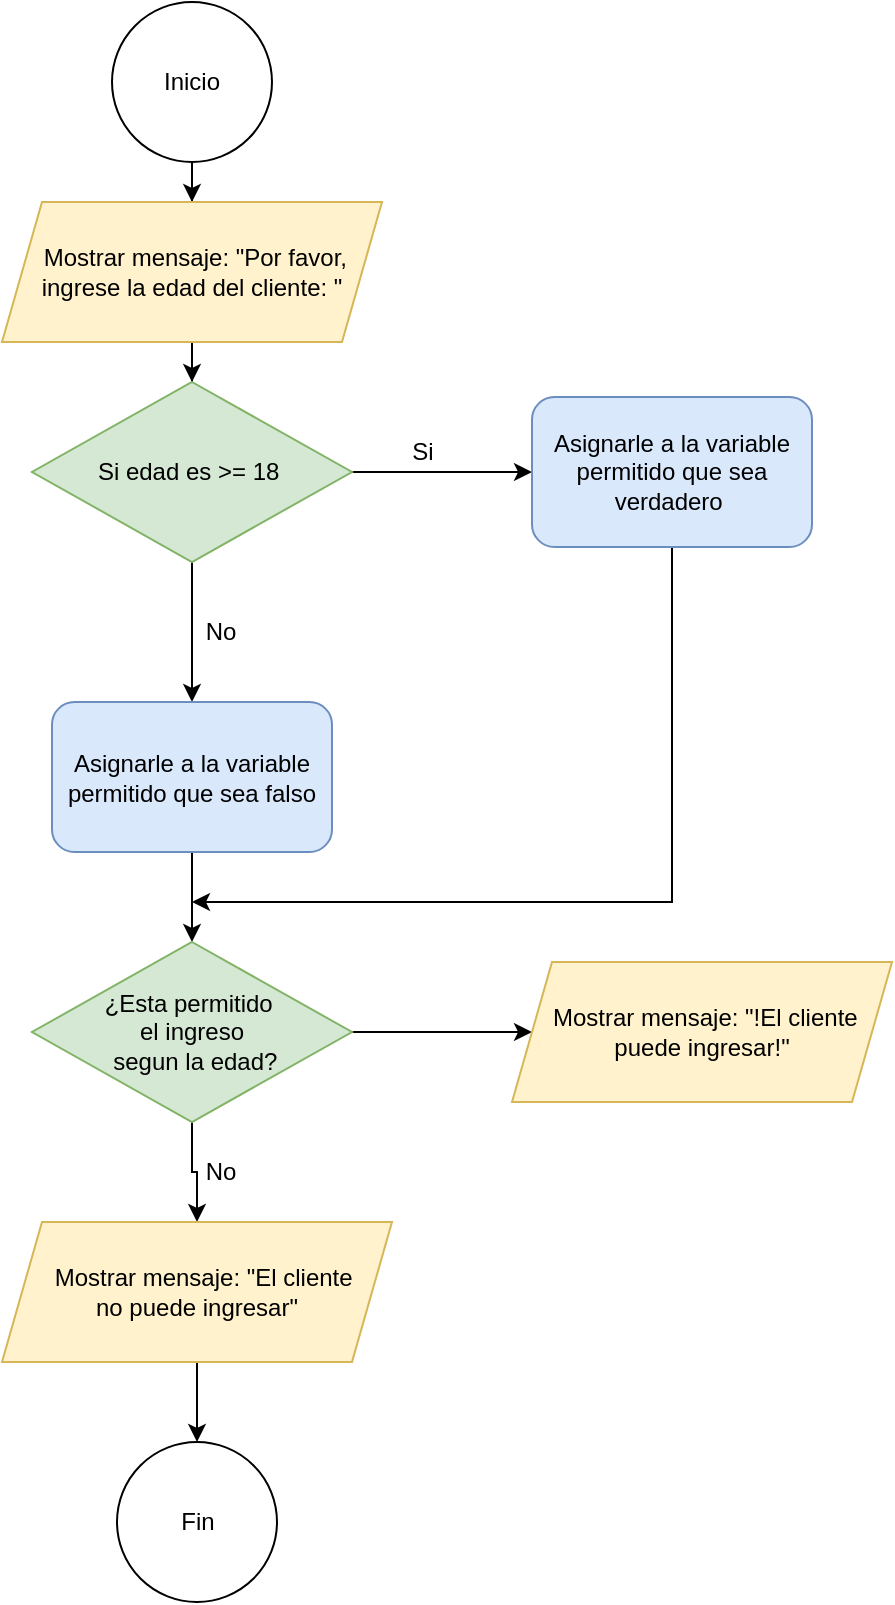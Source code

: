 <mxfile version="27.2.0">
  <diagram name="Page-1" id="JYoQeGoPa1u_azP70eeK">
    <mxGraphModel dx="1042" dy="562" grid="1" gridSize="10" guides="1" tooltips="1" connect="1" arrows="1" fold="1" page="1" pageScale="1" pageWidth="827" pageHeight="1169" math="0" shadow="0">
      <root>
        <mxCell id="0" />
        <mxCell id="1" parent="0" />
        <mxCell id="amPKpVd4kz60Tsj7FkYH-3" style="edgeStyle=orthogonalEdgeStyle;rounded=0;orthogonalLoop=1;jettySize=auto;html=1;entryX=0.5;entryY=0;entryDx=0;entryDy=0;" edge="1" parent="1" source="amPKpVd4kz60Tsj7FkYH-1" target="amPKpVd4kz60Tsj7FkYH-2">
          <mxGeometry relative="1" as="geometry" />
        </mxCell>
        <mxCell id="amPKpVd4kz60Tsj7FkYH-1" value="Inicio" style="ellipse;whiteSpace=wrap;html=1;aspect=fixed;" vertex="1" parent="1">
          <mxGeometry x="340" y="50" width="80" height="80" as="geometry" />
        </mxCell>
        <mxCell id="amPKpVd4kz60Tsj7FkYH-5" value="" style="edgeStyle=orthogonalEdgeStyle;rounded=0;orthogonalLoop=1;jettySize=auto;html=1;" edge="1" parent="1" source="amPKpVd4kz60Tsj7FkYH-2" target="amPKpVd4kz60Tsj7FkYH-4">
          <mxGeometry relative="1" as="geometry" />
        </mxCell>
        <mxCell id="amPKpVd4kz60Tsj7FkYH-2" value="&amp;nbsp;Mostrar mensaje: &quot;Por favor, ingrese la edad del cliente: &quot;" style="shape=parallelogram;perimeter=parallelogramPerimeter;whiteSpace=wrap;html=1;fixedSize=1;fillColor=#fff2cc;strokeColor=#d6b656;" vertex="1" parent="1">
          <mxGeometry x="285" y="150" width="190" height="70" as="geometry" />
        </mxCell>
        <mxCell id="amPKpVd4kz60Tsj7FkYH-7" value="" style="edgeStyle=orthogonalEdgeStyle;rounded=0;orthogonalLoop=1;jettySize=auto;html=1;" edge="1" parent="1" source="amPKpVd4kz60Tsj7FkYH-4" target="amPKpVd4kz60Tsj7FkYH-6">
          <mxGeometry relative="1" as="geometry" />
        </mxCell>
        <mxCell id="amPKpVd4kz60Tsj7FkYH-10" value="" style="edgeStyle=orthogonalEdgeStyle;rounded=0;orthogonalLoop=1;jettySize=auto;html=1;" edge="1" parent="1" source="amPKpVd4kz60Tsj7FkYH-4" target="amPKpVd4kz60Tsj7FkYH-9">
          <mxGeometry relative="1" as="geometry" />
        </mxCell>
        <mxCell id="amPKpVd4kz60Tsj7FkYH-4" value="Si edad es &amp;gt;= 18&amp;nbsp;" style="rhombus;whiteSpace=wrap;html=1;fillColor=#d5e8d4;strokeColor=#82b366;" vertex="1" parent="1">
          <mxGeometry x="300" y="240" width="160" height="90" as="geometry" />
        </mxCell>
        <mxCell id="amPKpVd4kz60Tsj7FkYH-15" style="edgeStyle=orthogonalEdgeStyle;rounded=0;orthogonalLoop=1;jettySize=auto;html=1;" edge="1" parent="1" source="amPKpVd4kz60Tsj7FkYH-6">
          <mxGeometry relative="1" as="geometry">
            <mxPoint x="380" y="500" as="targetPoint" />
            <Array as="points">
              <mxPoint x="620" y="500" />
            </Array>
          </mxGeometry>
        </mxCell>
        <mxCell id="amPKpVd4kz60Tsj7FkYH-6" value="&lt;div&gt;&amp;nbsp;&lt;/div&gt;&lt;div&gt;Asignarle a la variable permitido que sea verdadero&amp;nbsp;&lt;/div&gt;&lt;div&gt;&lt;br&gt;&lt;/div&gt;" style="rounded=1;whiteSpace=wrap;html=1;align=center;fillColor=#dae8fc;strokeColor=#6c8ebf;" vertex="1" parent="1">
          <mxGeometry x="550" y="247.5" width="140" height="75" as="geometry" />
        </mxCell>
        <mxCell id="amPKpVd4kz60Tsj7FkYH-8" value="Si" style="text;html=1;align=center;verticalAlign=middle;resizable=0;points=[];autosize=1;strokeColor=none;fillColor=none;" vertex="1" parent="1">
          <mxGeometry x="480" y="260" width="30" height="30" as="geometry" />
        </mxCell>
        <mxCell id="amPKpVd4kz60Tsj7FkYH-13" value="" style="edgeStyle=orthogonalEdgeStyle;rounded=0;orthogonalLoop=1;jettySize=auto;html=1;" edge="1" parent="1" source="amPKpVd4kz60Tsj7FkYH-9" target="amPKpVd4kz60Tsj7FkYH-12">
          <mxGeometry relative="1" as="geometry" />
        </mxCell>
        <mxCell id="amPKpVd4kz60Tsj7FkYH-9" value="&lt;div&gt;&amp;nbsp;&lt;/div&gt;&lt;div&gt;Asignarle a la variable permitido que sea falso&lt;/div&gt;&lt;div&gt;&lt;br&gt;&lt;/div&gt;" style="rounded=1;whiteSpace=wrap;html=1;align=center;fillColor=#dae8fc;strokeColor=#6c8ebf;" vertex="1" parent="1">
          <mxGeometry x="310" y="400" width="140" height="75" as="geometry" />
        </mxCell>
        <mxCell id="amPKpVd4kz60Tsj7FkYH-11" value="No" style="text;html=1;align=center;verticalAlign=middle;resizable=0;points=[];autosize=1;strokeColor=none;fillColor=none;" vertex="1" parent="1">
          <mxGeometry x="374" y="350" width="40" height="30" as="geometry" />
        </mxCell>
        <mxCell id="amPKpVd4kz60Tsj7FkYH-16" value="" style="edgeStyle=orthogonalEdgeStyle;rounded=0;orthogonalLoop=1;jettySize=auto;html=1;" edge="1" parent="1" source="amPKpVd4kz60Tsj7FkYH-12" target="amPKpVd4kz60Tsj7FkYH-14">
          <mxGeometry relative="1" as="geometry" />
        </mxCell>
        <mxCell id="amPKpVd4kz60Tsj7FkYH-19" value="" style="edgeStyle=orthogonalEdgeStyle;rounded=0;orthogonalLoop=1;jettySize=auto;html=1;" edge="1" parent="1" source="amPKpVd4kz60Tsj7FkYH-12" target="amPKpVd4kz60Tsj7FkYH-17">
          <mxGeometry relative="1" as="geometry" />
        </mxCell>
        <mxCell id="amPKpVd4kz60Tsj7FkYH-12" value="&lt;div&gt;&lt;span style=&quot;background-color: transparent; color: light-dark(rgb(0, 0, 0), rgb(255, 255, 255));&quot;&gt;¿Esta permitido&amp;nbsp;&lt;/span&gt;&lt;/div&gt;&lt;div&gt;&lt;span style=&quot;background-color: transparent; color: light-dark(rgb(0, 0, 0), rgb(255, 255, 255));&quot;&gt;el ingreso&lt;/span&gt;&lt;/div&gt;&lt;div&gt;&lt;span style=&quot;background-color: transparent; color: light-dark(rgb(0, 0, 0), rgb(255, 255, 255));&quot;&gt;&amp;nbsp;segun la edad?&lt;/span&gt;&lt;/div&gt;" style="rhombus;whiteSpace=wrap;html=1;fillColor=#d5e8d4;strokeColor=#82b366;" vertex="1" parent="1">
          <mxGeometry x="300" y="520" width="160" height="90" as="geometry" />
        </mxCell>
        <mxCell id="amPKpVd4kz60Tsj7FkYH-14" value="&amp;nbsp;Mostrar mensaje: &quot;!El cliente puede ingresar!&quot;" style="shape=parallelogram;perimeter=parallelogramPerimeter;whiteSpace=wrap;html=1;fixedSize=1;fillColor=#fff2cc;strokeColor=#d6b656;" vertex="1" parent="1">
          <mxGeometry x="540" y="530" width="190" height="70" as="geometry" />
        </mxCell>
        <mxCell id="amPKpVd4kz60Tsj7FkYH-21" value="" style="edgeStyle=orthogonalEdgeStyle;rounded=0;orthogonalLoop=1;jettySize=auto;html=1;" edge="1" parent="1" source="amPKpVd4kz60Tsj7FkYH-17" target="amPKpVd4kz60Tsj7FkYH-20">
          <mxGeometry relative="1" as="geometry" />
        </mxCell>
        <mxCell id="amPKpVd4kz60Tsj7FkYH-17" value="&lt;div&gt;&amp;nbsp;&amp;nbsp;&lt;span style=&quot;background-color: transparent; color: light-dark(rgb(0, 0, 0), rgb(255, 255, 255));&quot;&gt;&amp;nbsp;Mostrar mensaje: &quot;El cliente&amp;nbsp;&lt;/span&gt;&lt;/div&gt;&lt;div&gt;no puede ingresar&quot;&lt;/div&gt;" style="shape=parallelogram;perimeter=parallelogramPerimeter;whiteSpace=wrap;html=1;fixedSize=1;fillColor=#fff2cc;strokeColor=#d6b656;" vertex="1" parent="1">
          <mxGeometry x="285" y="660" width="195" height="70" as="geometry" />
        </mxCell>
        <mxCell id="amPKpVd4kz60Tsj7FkYH-18" value="No" style="text;html=1;align=center;verticalAlign=middle;resizable=0;points=[];autosize=1;strokeColor=none;fillColor=none;" vertex="1" parent="1">
          <mxGeometry x="374" y="620" width="40" height="30" as="geometry" />
        </mxCell>
        <mxCell id="amPKpVd4kz60Tsj7FkYH-20" value="Fin" style="ellipse;whiteSpace=wrap;html=1;aspect=fixed;" vertex="1" parent="1">
          <mxGeometry x="342.5" y="770" width="80" height="80" as="geometry" />
        </mxCell>
      </root>
    </mxGraphModel>
  </diagram>
</mxfile>
